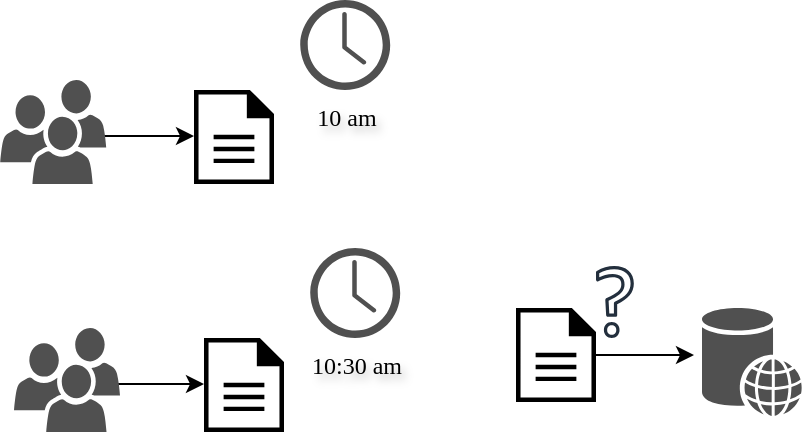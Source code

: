 <mxfile version="24.4.13" type="github">
  <diagram name="Page-1" id="l25IbtfRcPJmLhR0etrx">
    <mxGraphModel dx="2019" dy="93" grid="1" gridSize="10" guides="1" tooltips="1" connect="1" arrows="1" fold="1" page="1" pageScale="1" pageWidth="850" pageHeight="1100" math="0" shadow="0">
      <root>
        <mxCell id="0" />
        <mxCell id="1" parent="0" />
        <mxCell id="h0xq7Wj6VVmjifHu8aRl-1" style="edgeStyle=orthogonalEdgeStyle;rounded=0;orthogonalLoop=1;jettySize=auto;html=1;textShadow=1;" edge="1" parent="1" target="h0xq7Wj6VVmjifHu8aRl-2">
          <mxGeometry relative="1" as="geometry">
            <mxPoint x="314.6" y="1484" as="sourcePoint" />
          </mxGeometry>
        </mxCell>
        <mxCell id="h0xq7Wj6VVmjifHu8aRl-2" value="" style="sketch=0;pointerEvents=1;shadow=0;dashed=0;html=1;strokeColor=none;fillColor=#000000;labelPosition=center;verticalLabelPosition=bottom;verticalAlign=top;outlineConnect=0;align=center;shape=mxgraph.office.concepts.document;textShadow=1;" vertex="1" parent="1">
          <mxGeometry x="360.0" y="1461" width="40" height="47" as="geometry" />
        </mxCell>
        <mxCell id="h0xq7Wj6VVmjifHu8aRl-3" value="&lt;font face=&quot;JetBrains Mono&quot;&gt;10 am&lt;/font&gt;" style="sketch=0;pointerEvents=1;shadow=0;dashed=0;html=1;strokeColor=none;fillColor=#505050;labelPosition=center;verticalLabelPosition=bottom;verticalAlign=top;outlineConnect=0;align=center;shape=mxgraph.office.concepts.clock;textShadow=1;" vertex="1" parent="1">
          <mxGeometry x="413.1" y="1416" width="45" height="45" as="geometry" />
        </mxCell>
        <mxCell id="h0xq7Wj6VVmjifHu8aRl-4" style="edgeStyle=orthogonalEdgeStyle;rounded=0;orthogonalLoop=1;jettySize=auto;html=1;textShadow=1;" edge="1" parent="1" target="h0xq7Wj6VVmjifHu8aRl-5">
          <mxGeometry relative="1" as="geometry">
            <mxPoint x="319.6" y="1608" as="sourcePoint" />
          </mxGeometry>
        </mxCell>
        <mxCell id="h0xq7Wj6VVmjifHu8aRl-5" value="" style="sketch=0;pointerEvents=1;shadow=0;dashed=0;html=1;strokeColor=none;fillColor=#000000;labelPosition=center;verticalLabelPosition=bottom;verticalAlign=top;outlineConnect=0;align=center;shape=mxgraph.office.concepts.document;textShadow=1;" vertex="1" parent="1">
          <mxGeometry x="365.0" y="1585" width="40" height="47" as="geometry" />
        </mxCell>
        <mxCell id="h0xq7Wj6VVmjifHu8aRl-6" value="&lt;font face=&quot;JetBrains Mono&quot;&gt;10:30 am&lt;/font&gt;" style="sketch=0;pointerEvents=1;shadow=0;dashed=0;html=1;strokeColor=none;fillColor=#505050;labelPosition=center;verticalLabelPosition=bottom;verticalAlign=top;outlineConnect=0;align=center;shape=mxgraph.office.concepts.clock;textShadow=1;" vertex="1" parent="1">
          <mxGeometry x="418.1" y="1540" width="45" height="45" as="geometry" />
        </mxCell>
        <mxCell id="h0xq7Wj6VVmjifHu8aRl-7" value="" style="edgeStyle=orthogonalEdgeStyle;rounded=0;orthogonalLoop=1;jettySize=auto;html=1;textShadow=1;" edge="1" parent="1" source="h0xq7Wj6VVmjifHu8aRl-8">
          <mxGeometry relative="1" as="geometry">
            <mxPoint x="610" y="1593.5" as="targetPoint" />
          </mxGeometry>
        </mxCell>
        <mxCell id="h0xq7Wj6VVmjifHu8aRl-8" value="" style="sketch=0;pointerEvents=1;shadow=0;dashed=0;html=1;strokeColor=none;fillColor=#000000;labelPosition=center;verticalLabelPosition=bottom;verticalAlign=top;outlineConnect=0;align=center;shape=mxgraph.office.concepts.document;textShadow=1;" vertex="1" parent="1">
          <mxGeometry x="521" y="1570" width="40" height="47" as="geometry" />
        </mxCell>
        <mxCell id="h0xq7Wj6VVmjifHu8aRl-9" value="" style="sketch=0;outlineConnect=0;fontColor=#232F3E;gradientColor=none;fillColor=#232F3D;strokeColor=none;dashed=0;verticalLabelPosition=bottom;verticalAlign=top;align=center;html=1;fontSize=12;fontStyle=0;aspect=fixed;pointerEvents=1;shape=mxgraph.aws4.question;textShadow=1;" vertex="1" parent="1">
          <mxGeometry x="561" y="1549" width="18.92" height="36" as="geometry" />
        </mxCell>
        <mxCell id="h0xq7Wj6VVmjifHu8aRl-10" value="" style="sketch=0;pointerEvents=1;shadow=0;dashed=0;html=1;strokeColor=none;fillColor=#505050;labelPosition=center;verticalLabelPosition=bottom;verticalAlign=top;outlineConnect=0;align=center;shape=mxgraph.office.users.users;textShadow=1;" vertex="1" parent="1">
          <mxGeometry x="270" y="1580" width="53" height="52" as="geometry" />
        </mxCell>
        <mxCell id="h0xq7Wj6VVmjifHu8aRl-11" value="" style="sketch=0;pointerEvents=1;shadow=0;dashed=0;html=1;strokeColor=none;fillColor=#505050;labelPosition=center;verticalLabelPosition=bottom;verticalAlign=top;outlineConnect=0;align=center;shape=mxgraph.office.users.users;textShadow=1;" vertex="1" parent="1">
          <mxGeometry x="263.1" y="1456" width="53" height="52" as="geometry" />
        </mxCell>
        <mxCell id="h0xq7Wj6VVmjifHu8aRl-12" value="" style="sketch=0;shadow=0;dashed=0;html=1;strokeColor=none;fillColor=#505050;labelPosition=center;verticalLabelPosition=bottom;verticalAlign=top;outlineConnect=0;align=center;shape=mxgraph.office.databases.web_store;textShadow=1;" vertex="1" parent="1">
          <mxGeometry x="614" y="1570" width="50" height="54" as="geometry" />
        </mxCell>
      </root>
    </mxGraphModel>
  </diagram>
</mxfile>
